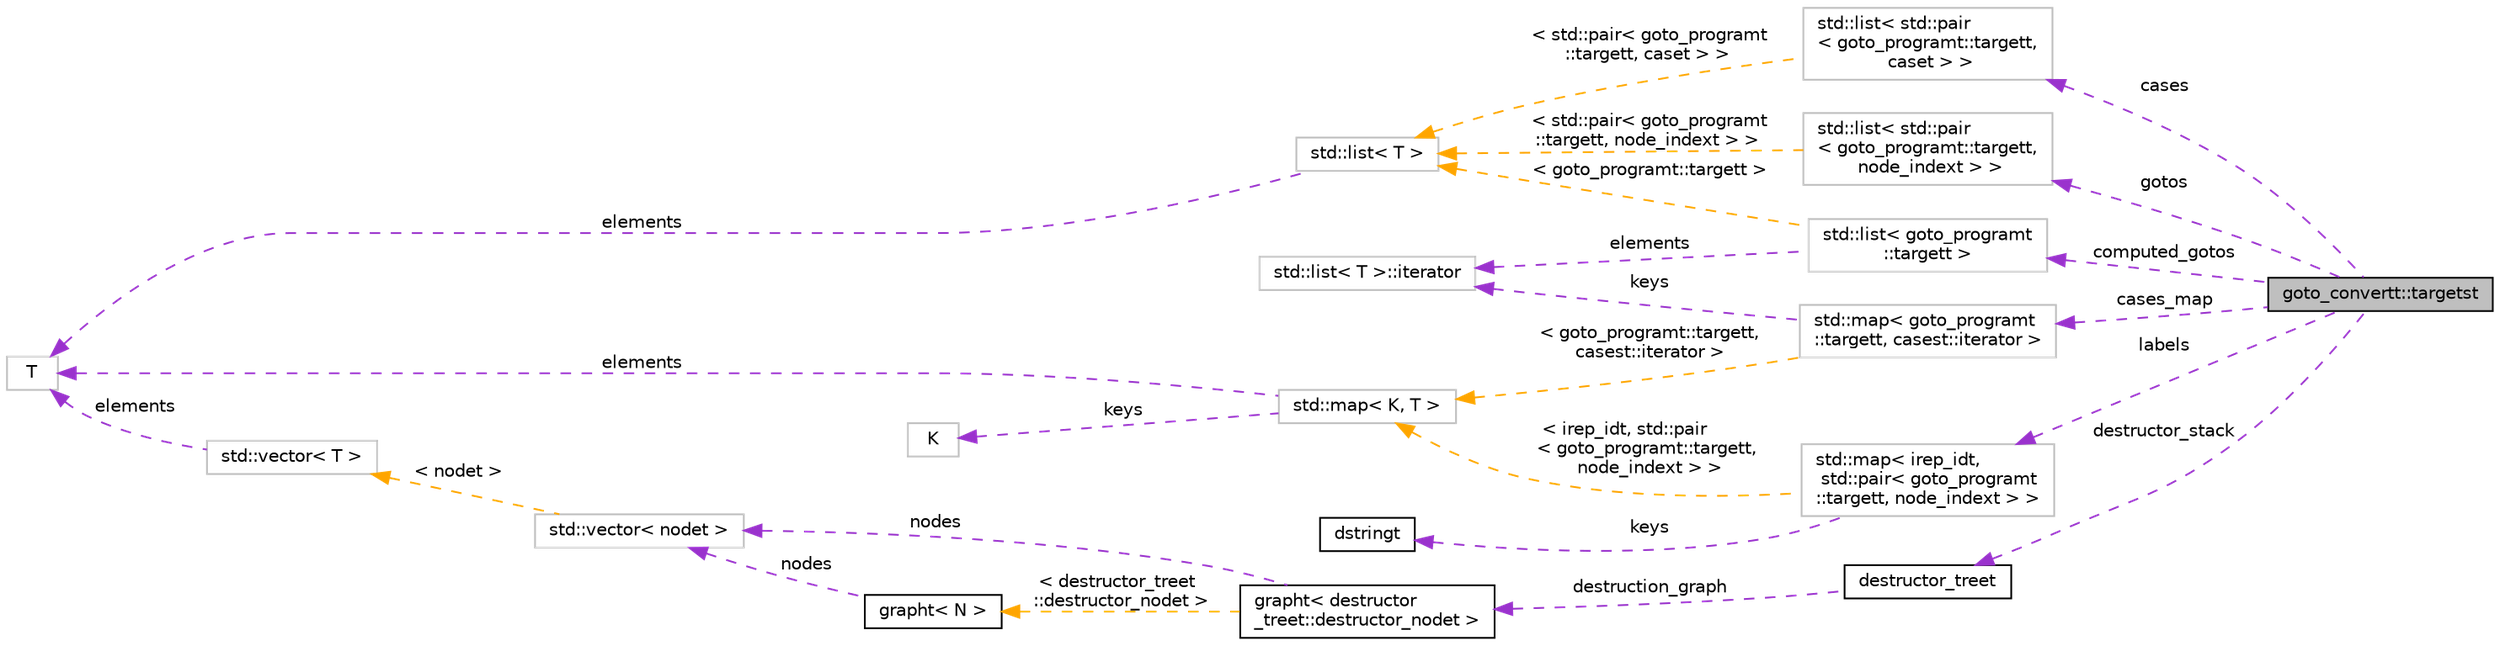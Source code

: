 digraph "goto_convertt::targetst"
{
 // LATEX_PDF_SIZE
  bgcolor="transparent";
  edge [fontname="Helvetica",fontsize="10",labelfontname="Helvetica",labelfontsize="10"];
  node [fontname="Helvetica",fontsize="10",shape=record];
  rankdir="LR";
  Node1 [label="goto_convertt::targetst",height=0.2,width=0.4,color="black", fillcolor="grey75", style="filled", fontcolor="black",tooltip=" "];
  Node2 -> Node1 [dir="back",color="darkorchid3",fontsize="10",style="dashed",label=" cases" ,fontname="Helvetica"];
  Node2 [label="std::list\< std::pair\l\< goto_programt::targett,\l caset \> \>",height=0.2,width=0.4,color="grey75",tooltip=" "];
  Node3 -> Node2 [dir="back",color="orange",fontsize="10",style="dashed",label=" \< std::pair\< goto_programt\l::targett, caset \> \>" ,fontname="Helvetica"];
  Node3 [label="std::list\< T \>",height=0.2,width=0.4,color="grey75",tooltip="STL class."];
  Node4 -> Node3 [dir="back",color="darkorchid3",fontsize="10",style="dashed",label=" elements" ,fontname="Helvetica"];
  Node4 [label="T",height=0.2,width=0.4,color="grey75",tooltip=" "];
  Node5 -> Node1 [dir="back",color="darkorchid3",fontsize="10",style="dashed",label=" gotos" ,fontname="Helvetica"];
  Node5 [label="std::list\< std::pair\l\< goto_programt::targett,\l node_indext \> \>",height=0.2,width=0.4,color="grey75",tooltip=" "];
  Node3 -> Node5 [dir="back",color="orange",fontsize="10",style="dashed",label=" \< std::pair\< goto_programt\l::targett, node_indext \> \>" ,fontname="Helvetica"];
  Node6 -> Node1 [dir="back",color="darkorchid3",fontsize="10",style="dashed",label=" cases_map" ,fontname="Helvetica"];
  Node6 [label="std::map\< goto_programt\l::targett, casest::iterator \>",height=0.2,width=0.4,color="grey75",tooltip=" "];
  Node7 -> Node6 [dir="back",color="darkorchid3",fontsize="10",style="dashed",label=" keys" ,fontname="Helvetica"];
  Node7 [label="std::list\< T \>::iterator",height=0.2,width=0.4,color="grey75",tooltip="STL iterator class."];
  Node8 -> Node6 [dir="back",color="orange",fontsize="10",style="dashed",label=" \< goto_programt::targett,\l casest::iterator \>" ,fontname="Helvetica"];
  Node8 [label="std::map\< K, T \>",height=0.2,width=0.4,color="grey75",tooltip="STL class."];
  Node9 -> Node8 [dir="back",color="darkorchid3",fontsize="10",style="dashed",label=" keys" ,fontname="Helvetica"];
  Node9 [label="K",height=0.2,width=0.4,color="grey75",tooltip=" "];
  Node4 -> Node8 [dir="back",color="darkorchid3",fontsize="10",style="dashed",label=" elements" ,fontname="Helvetica"];
  Node10 -> Node1 [dir="back",color="darkorchid3",fontsize="10",style="dashed",label=" computed_gotos" ,fontname="Helvetica"];
  Node10 [label="std::list\< goto_programt\l::targett \>",height=0.2,width=0.4,color="grey75",tooltip=" "];
  Node7 -> Node10 [dir="back",color="darkorchid3",fontsize="10",style="dashed",label=" elements" ,fontname="Helvetica"];
  Node3 -> Node10 [dir="back",color="orange",fontsize="10",style="dashed",label=" \< goto_programt::targett \>" ,fontname="Helvetica"];
  Node11 -> Node1 [dir="back",color="darkorchid3",fontsize="10",style="dashed",label=" labels" ,fontname="Helvetica"];
  Node11 [label="std::map\< irep_idt,\l std::pair\< goto_programt\l::targett, node_indext \> \>",height=0.2,width=0.4,color="grey75",tooltip=" "];
  Node12 -> Node11 [dir="back",color="darkorchid3",fontsize="10",style="dashed",label=" keys" ,fontname="Helvetica"];
  Node12 [label="dstringt",height=0.2,width=0.4,color="black",URL="$classdstringt.html",tooltip="dstringt has one field, an unsigned integer no which is an index into a static table of strings."];
  Node8 -> Node11 [dir="back",color="orange",fontsize="10",style="dashed",label=" \< irep_idt, std::pair\l\< goto_programt::targett,\l node_indext \> \>" ,fontname="Helvetica"];
  Node13 -> Node1 [dir="back",color="darkorchid3",fontsize="10",style="dashed",label=" destructor_stack" ,fontname="Helvetica"];
  Node13 [label="destructor_treet",height=0.2,width=0.4,color="black",URL="$classdestructor__treet.html",tooltip="Tree to keep track of the destructors generated along each branch of a function."];
  Node14 -> Node13 [dir="back",color="darkorchid3",fontsize="10",style="dashed",label=" destruction_graph" ,fontname="Helvetica"];
  Node14 [label="grapht\< destructor\l_treet::destructor_nodet \>",height=0.2,width=0.4,color="black",URL="$classgrapht.html",tooltip=" "];
  Node15 -> Node14 [dir="back",color="darkorchid3",fontsize="10",style="dashed",label=" nodes" ,fontname="Helvetica"];
  Node15 [label="std::vector\< nodet \>",height=0.2,width=0.4,color="grey75",tooltip=" "];
  Node16 -> Node15 [dir="back",color="orange",fontsize="10",style="dashed",label=" \< nodet \>" ,fontname="Helvetica"];
  Node16 [label="std::vector\< T \>",height=0.2,width=0.4,color="grey75",tooltip="STL class."];
  Node4 -> Node16 [dir="back",color="darkorchid3",fontsize="10",style="dashed",label=" elements" ,fontname="Helvetica"];
  Node17 -> Node14 [dir="back",color="orange",fontsize="10",style="dashed",label=" \< destructor_treet\l::destructor_nodet \>" ,fontname="Helvetica"];
  Node17 [label="grapht\< N \>",height=0.2,width=0.4,color="black",URL="$classgrapht.html",tooltip="A generic directed graph with a parametric node type."];
  Node15 -> Node17 [dir="back",color="darkorchid3",fontsize="10",style="dashed",label=" nodes" ,fontname="Helvetica"];
}
